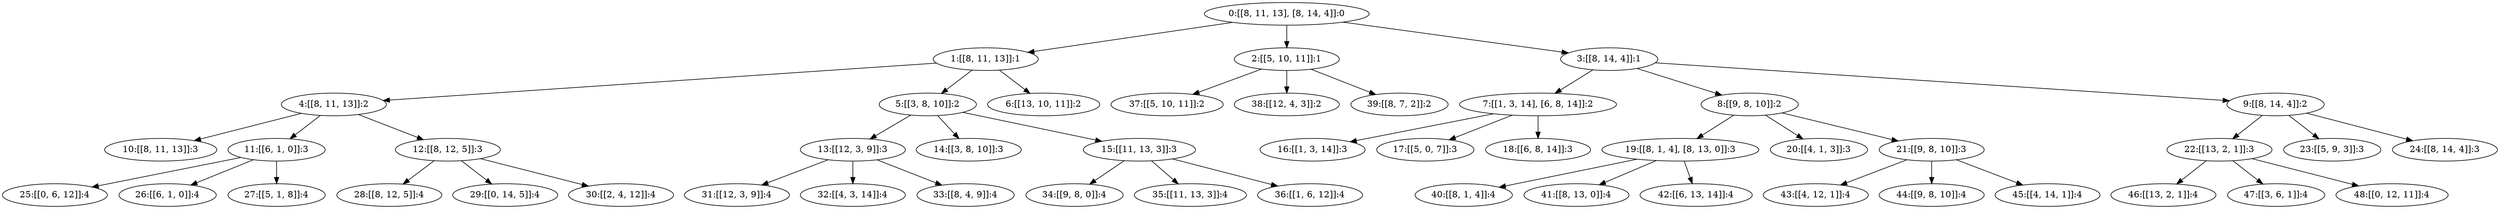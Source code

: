 digraph tree {
    "0:[[8, 11, 13], [8, 14, 4]]:0";
    "1:[[8, 11, 13]]:1";
    "4:[[8, 11, 13]]:2";
    "10:[[8, 11, 13]]:3";
    "11:[[6, 1, 0]]:3";
    "25:[[0, 6, 12]]:4";
    "26:[[6, 1, 0]]:4";
    "27:[[5, 1, 8]]:4";
    "12:[[8, 12, 5]]:3";
    "28:[[8, 12, 5]]:4";
    "29:[[0, 14, 5]]:4";
    "30:[[2, 4, 12]]:4";
    "5:[[3, 8, 10]]:2";
    "13:[[12, 3, 9]]:3";
    "31:[[12, 3, 9]]:4";
    "32:[[4, 3, 14]]:4";
    "33:[[8, 4, 9]]:4";
    "14:[[3, 8, 10]]:3";
    "15:[[11, 13, 3]]:3";
    "34:[[9, 8, 0]]:4";
    "35:[[11, 13, 3]]:4";
    "36:[[1, 6, 12]]:4";
    "6:[[13, 10, 11]]:2";
    "2:[[5, 10, 11]]:1";
    "37:[[5, 10, 11]]:2";
    "38:[[12, 4, 3]]:2";
    "39:[[8, 7, 2]]:2";
    "3:[[8, 14, 4]]:1";
    "7:[[1, 3, 14], [6, 8, 14]]:2";
    "16:[[1, 3, 14]]:3";
    "17:[[5, 0, 7]]:3";
    "18:[[6, 8, 14]]:3";
    "8:[[9, 8, 10]]:2";
    "19:[[8, 1, 4], [8, 13, 0]]:3";
    "40:[[8, 1, 4]]:4";
    "41:[[8, 13, 0]]:4";
    "42:[[6, 13, 14]]:4";
    "20:[[4, 1, 3]]:3";
    "21:[[9, 8, 10]]:3";
    "43:[[4, 12, 1]]:4";
    "44:[[9, 8, 10]]:4";
    "45:[[4, 14, 1]]:4";
    "9:[[8, 14, 4]]:2";
    "22:[[13, 2, 1]]:3";
    "46:[[13, 2, 1]]:4";
    "47:[[3, 6, 1]]:4";
    "48:[[0, 12, 11]]:4";
    "23:[[5, 9, 3]]:3";
    "24:[[8, 14, 4]]:3";
    "0:[[8, 11, 13], [8, 14, 4]]:0" -> "1:[[8, 11, 13]]:1";
    "0:[[8, 11, 13], [8, 14, 4]]:0" -> "2:[[5, 10, 11]]:1";
    "0:[[8, 11, 13], [8, 14, 4]]:0" -> "3:[[8, 14, 4]]:1";
    "1:[[8, 11, 13]]:1" -> "4:[[8, 11, 13]]:2";
    "1:[[8, 11, 13]]:1" -> "5:[[3, 8, 10]]:2";
    "1:[[8, 11, 13]]:1" -> "6:[[13, 10, 11]]:2";
    "4:[[8, 11, 13]]:2" -> "10:[[8, 11, 13]]:3";
    "4:[[8, 11, 13]]:2" -> "11:[[6, 1, 0]]:3";
    "4:[[8, 11, 13]]:2" -> "12:[[8, 12, 5]]:3";
    "11:[[6, 1, 0]]:3" -> "25:[[0, 6, 12]]:4";
    "11:[[6, 1, 0]]:3" -> "26:[[6, 1, 0]]:4";
    "11:[[6, 1, 0]]:3" -> "27:[[5, 1, 8]]:4";
    "12:[[8, 12, 5]]:3" -> "28:[[8, 12, 5]]:4";
    "12:[[8, 12, 5]]:3" -> "29:[[0, 14, 5]]:4";
    "12:[[8, 12, 5]]:3" -> "30:[[2, 4, 12]]:4";
    "5:[[3, 8, 10]]:2" -> "13:[[12, 3, 9]]:3";
    "5:[[3, 8, 10]]:2" -> "14:[[3, 8, 10]]:3";
    "5:[[3, 8, 10]]:2" -> "15:[[11, 13, 3]]:3";
    "13:[[12, 3, 9]]:3" -> "31:[[12, 3, 9]]:4";
    "13:[[12, 3, 9]]:3" -> "32:[[4, 3, 14]]:4";
    "13:[[12, 3, 9]]:3" -> "33:[[8, 4, 9]]:4";
    "15:[[11, 13, 3]]:3" -> "34:[[9, 8, 0]]:4";
    "15:[[11, 13, 3]]:3" -> "35:[[11, 13, 3]]:4";
    "15:[[11, 13, 3]]:3" -> "36:[[1, 6, 12]]:4";
    "2:[[5, 10, 11]]:1" -> "37:[[5, 10, 11]]:2";
    "2:[[5, 10, 11]]:1" -> "38:[[12, 4, 3]]:2";
    "2:[[5, 10, 11]]:1" -> "39:[[8, 7, 2]]:2";
    "3:[[8, 14, 4]]:1" -> "7:[[1, 3, 14], [6, 8, 14]]:2";
    "3:[[8, 14, 4]]:1" -> "8:[[9, 8, 10]]:2";
    "3:[[8, 14, 4]]:1" -> "9:[[8, 14, 4]]:2";
    "7:[[1, 3, 14], [6, 8, 14]]:2" -> "16:[[1, 3, 14]]:3";
    "7:[[1, 3, 14], [6, 8, 14]]:2" -> "17:[[5, 0, 7]]:3";
    "7:[[1, 3, 14], [6, 8, 14]]:2" -> "18:[[6, 8, 14]]:3";
    "8:[[9, 8, 10]]:2" -> "19:[[8, 1, 4], [8, 13, 0]]:3";
    "8:[[9, 8, 10]]:2" -> "20:[[4, 1, 3]]:3";
    "8:[[9, 8, 10]]:2" -> "21:[[9, 8, 10]]:3";
    "19:[[8, 1, 4], [8, 13, 0]]:3" -> "40:[[8, 1, 4]]:4";
    "19:[[8, 1, 4], [8, 13, 0]]:3" -> "41:[[8, 13, 0]]:4";
    "19:[[8, 1, 4], [8, 13, 0]]:3" -> "42:[[6, 13, 14]]:4";
    "21:[[9, 8, 10]]:3" -> "43:[[4, 12, 1]]:4";
    "21:[[9, 8, 10]]:3" -> "44:[[9, 8, 10]]:4";
    "21:[[9, 8, 10]]:3" -> "45:[[4, 14, 1]]:4";
    "9:[[8, 14, 4]]:2" -> "22:[[13, 2, 1]]:3";
    "9:[[8, 14, 4]]:2" -> "23:[[5, 9, 3]]:3";
    "9:[[8, 14, 4]]:2" -> "24:[[8, 14, 4]]:3";
    "22:[[13, 2, 1]]:3" -> "46:[[13, 2, 1]]:4";
    "22:[[13, 2, 1]]:3" -> "47:[[3, 6, 1]]:4";
    "22:[[13, 2, 1]]:3" -> "48:[[0, 12, 11]]:4";
}
